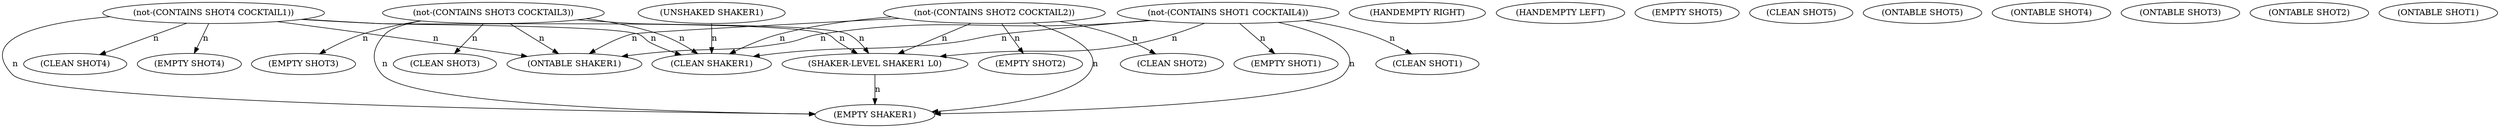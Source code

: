 digraph L {
73 [label="(SHAKER-LEVEL SHAKER1 L0)"];
87 [label="(HANDEMPTY RIGHT)"];
93 [label="(HANDEMPTY LEFT)"];
77 [label="(EMPTY SHOT5)"];
79 [label="(EMPTY SHOT4)"];
81 [label="(EMPTY SHOT3)"];
83 [label="(EMPTY SHOT2)"];
85 [label="(EMPTY SHOT1)"];
74 [label="(EMPTY SHAKER1)"];
76 [label="(CLEAN SHOT5)"];
78 [label="(CLEAN SHOT4)"];
80 [label="(CLEAN SHOT3)"];
82 [label="(CLEAN SHOT2)"];
84 [label="(CLEAN SHOT1)"];
75 [label="(CLEAN SHAKER1)"];
86 [label="(ONTABLE SHOT5)"];
88 [label="(ONTABLE SHOT4)"];
89 [label="(ONTABLE SHOT3)"];
90 [label="(ONTABLE SHOT2)"];
91 [label="(ONTABLE SHOT1)"];
92 [label="(ONTABLE SHAKER1)"];
94 [label="(not-(CONTAINS SHOT4 COCKTAIL1))"];
95 [label="(not-(CONTAINS SHOT3 COCKTAIL3))"];
96 [label="(not-(CONTAINS SHOT2 COCKTAIL2))"];
97 [label="(not-(CONTAINS SHOT1 COCKTAIL4))"];
43 [label="(UNSHAKED SHAKER1)"];
94 -> 73 [label="n"];
95 -> 73 [label="n"];
96 -> 73 [label="n"];
97 -> 73 [label="n"];
94 -> 79 [label="n"];
95 -> 81 [label="n"];
96 -> 83 [label="n"];
97 -> 85 [label="n"];
73 -> 74 [label="n"];
94 -> 74 [label="n"];
95 -> 74 [label="n"];
96 -> 74 [label="n"];
97 -> 74 [label="n"];
94 -> 78 [label="n"];
95 -> 80 [label="n"];
96 -> 82 [label="n"];
97 -> 84 [label="n"];
43 -> 75 [label="n"];
94 -> 75 [label="n"];
95 -> 75 [label="n"];
96 -> 75 [label="n"];
97 -> 75 [label="n"];
94 -> 92 [label="n"];
95 -> 92 [label="n"];
96 -> 92 [label="n"];
97 -> 92 [label="n"];
}
